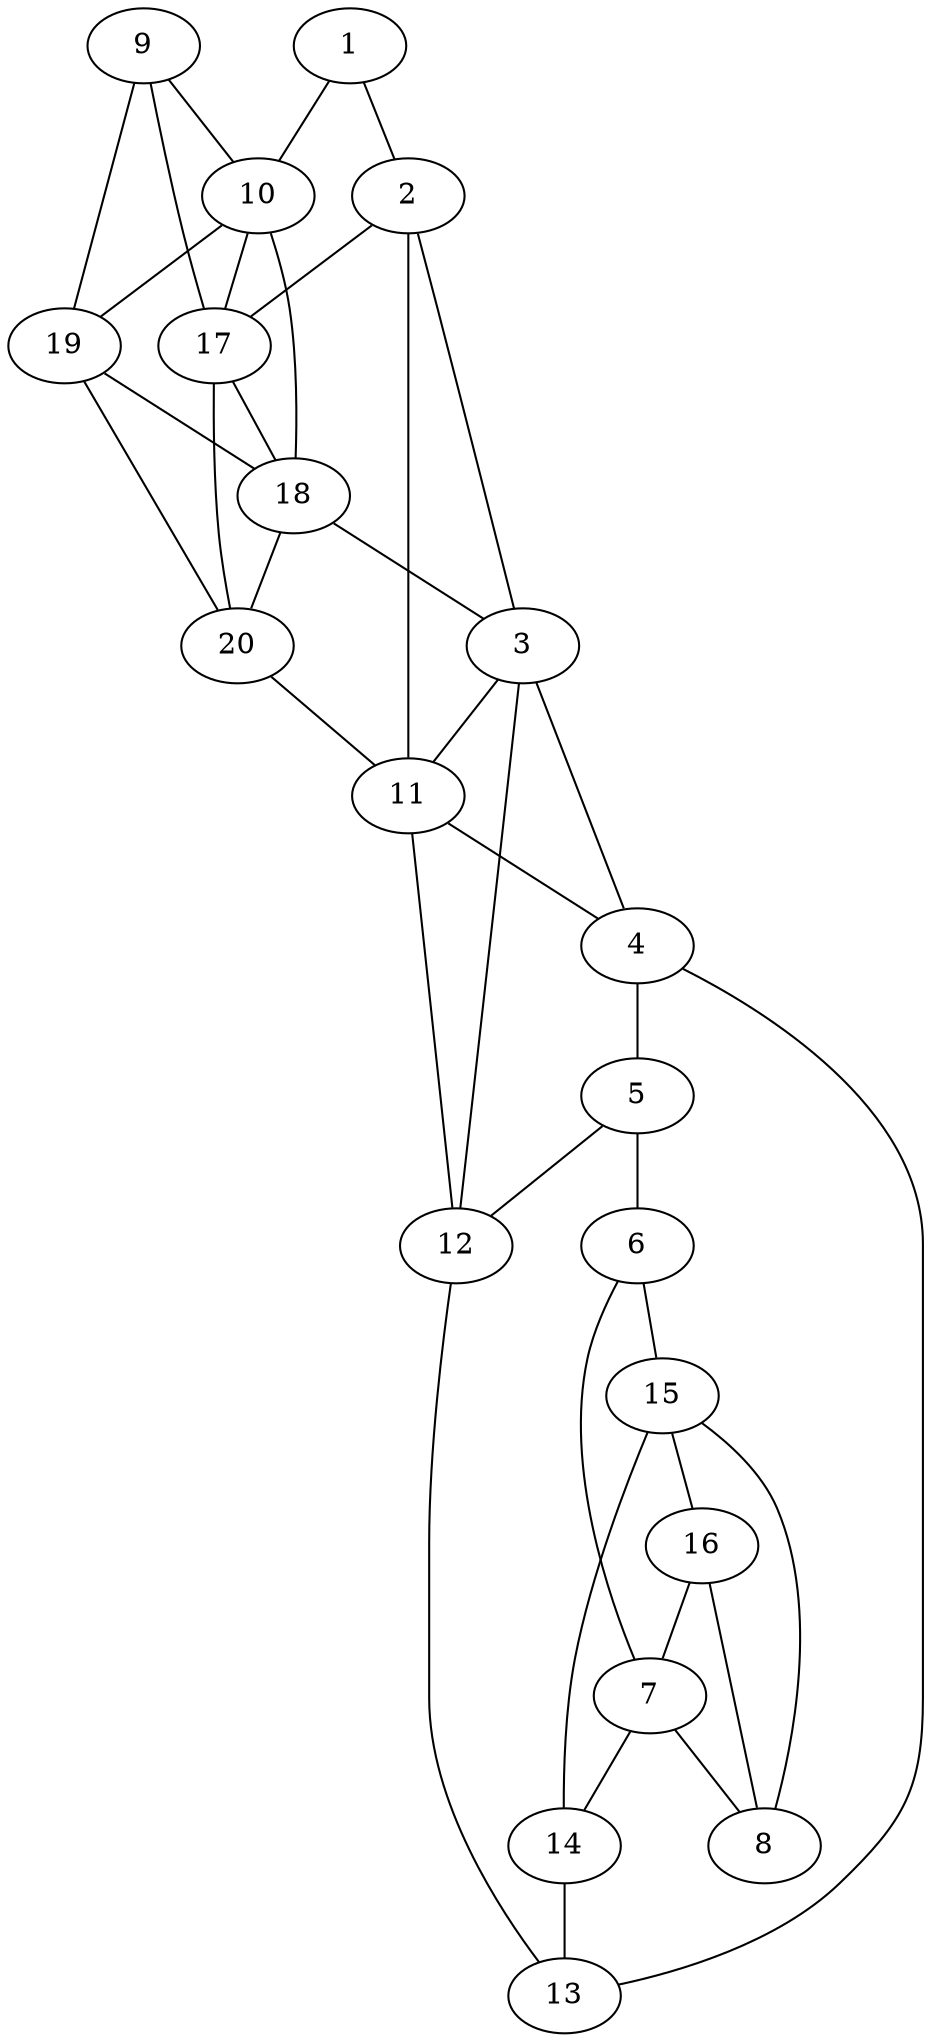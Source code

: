 graph pdb1en7 {
	1	 [aaLength=14,
		sequence=GKLYKEEKQKFYDA,
		type=0];
	2	 [aaLength=3,
		sequence=VQA,
		type=0];
	1 -- 2	 [distance0="30.35648",
		frequency=1,
		type0=1];
	10	 [aaLength=3,
		sequence=VQA,
		type=0];
	1 -- 10	 [distance0="52.91332",
		frequency=1,
		type0=3];
	3	 [aaLength=17,
		sequence=NLCNAAEGQMKHKFNRS,
		type=0];
	2 -- 3	 [distance0="33.15577",
		frequency=1,
		type0=2];
	17	 [aaLength=4,
		sequence=HLDH,
		type=1];
	2 -- 17	 [distance0="1.0",
		frequency=1,
		type0=4];
	11	 [aaLength=17,
		sequence=NLCNAAEGQMKHKFNRS,
		type=0];
	2 -- 11	 [distance0="34.01571",
		frequency=1,
		type0=3];
	4	 [aaLength=3,
		sequence=KGQ,
		type=0];
	3 -- 4	 [distance0="26.13529",
		distance1="2.0",
		frequency=2,
		type0=3,
		type1=4];
	3 -- 11	 [distance0="2.511434",
		frequency=1,
		type0=1];
	12	 [aaLength=4,
		sequence=LKGQ,
		type=0];
	3 -- 12	 [distance0="21.22885",
		frequency=1,
		type0=2];
	5	 [aaLength=13,
		sequence=YLEWLENLLTYLK,
		type=0];
	4 -- 5	 [distance0="9.939269",
		distance1="3.0",
		frequency=2,
		type0=1,
		type1=4];
	13	 [aaLength=12,
		sequence=YLEWLENLLTYL,
		type=0];
	4 -- 13	 [distance0="20.16962",
		frequency=1,
		type0=2];
	6	 [aaLength=13,
		sequence=PNFVGDKSKEFSR,
		type=0];
	5 -- 6	 [distance0="9.0",
		frequency=1,
		type0=4];
	5 -- 12	 [distance0="22.36595",
		frequency=1,
		type0=3];
	15	 [aaLength=10,
		sequence=KEEMMAEMLQ,
		type=0];
	6 -- 15	 [distance0="26.02771",
		frequency=1,
		type0=3];
	7	 [aaLength=9,
		sequence=KEEMMAEML,
		type=0];
	14	 [aaLength=13,
		sequence=PNFVGDKSKEFSR,
		type=0];
	7 -- 14	 [distance0="27.17279",
		frequency=1,
		type0=3];
	7 -- 6	 [distance0="17.87672",
		frequency=1,
		type0=1];
	8	 [aaLength=15,
		sequence=KTQLIASFKKQLRKS,
		type=0];
	7 -- 8	 [distance0="21.85902",
		distance1="11.0",
		frequency=2,
		type0=2,
		type1=4];
	8 -- 15	 [distance0="32.50605",
		frequency=1,
		type0=3];
	16	 [aaLength=14,
		sequence=KTQLIASFKKQLRK,
		type=0];
	8 -- 16	 [distance0="20.87197",
		frequency=1,
		type0=1];
	9	 [aaLength=14,
		sequence=GKLYKEEKQKFYDA,
		type=0];
	9 -- 17	 [distance0="39.8088",
		frequency=1,
		type0=2];
	9 -- 10	 [distance0="29.47695",
		distance1="15.0",
		frequency=2,
		type0=1,
		type1=4];
	19	 [aaLength=4,
		sequence=HLDH,
		type=1];
	9 -- 19	 [distance0="39.8088",
		frequency=1,
		type0=3];
	10 -- 17	 [distance0="18.57519",
		frequency=1,
		type0=1];
	18	 [aaLength=5,
		sequence=VRGLL,
		type=1];
	10 -- 18	 [distance0="26.26857",
		frequency=1,
		type0=3];
	10 -- 19	 [distance0="18.57519",
		distance1="1.0",
		frequency=2,
		type0=2,
		type1=4];
	11 -- 4	 [distance0="26.65258",
		frequency=1,
		type0=3];
	11 -- 12	 [distance0="22.0997",
		distance1="1.0",
		frequency=2,
		type0=2,
		type1=4];
	12 -- 13	 [distance0="14.46193",
		distance1="3.0",
		frequency=2,
		type0=1,
		type1=4];
	14 -- 13	 [distance0="23.24913",
		frequency=1,
		type0=3];
	15 -- 14	 [distance0="17.58517",
		frequency=1,
		type0=1];
	15 -- 16	 [distance0="22.55022",
		distance1="10.0",
		frequency=2,
		type0=2,
		type1=4];
	16 -- 7	 [distance0="29.93445",
		frequency=1,
		type0=3];
	17 -- 18	 [distance0="15.0",
		distance1="11.0",
		frequency=2,
		type0=2,
		type1=4];
	18 -- 3	 [distance0="1.0",
		frequency=1,
		type0=4];
	20	 [aaLength=5,
		sequence=VRGLL,
		type=1];
	18 -- 20	 [distance0="0.0",
		frequency=1,
		type0=1];
	19 -- 18	 [distance0="15.0",
		frequency=1,
		type0=2];
	19 -- 20	 [distance0="15.0",
		distance1="11.0",
		frequency=2,
		type0=3,
		type1=4];
	20 -- 17	 [distance0="15.0",
		frequency=1,
		type0=2];
	20 -- 11	 [distance0="1.0",
		frequency=1,
		type0=4];
}
